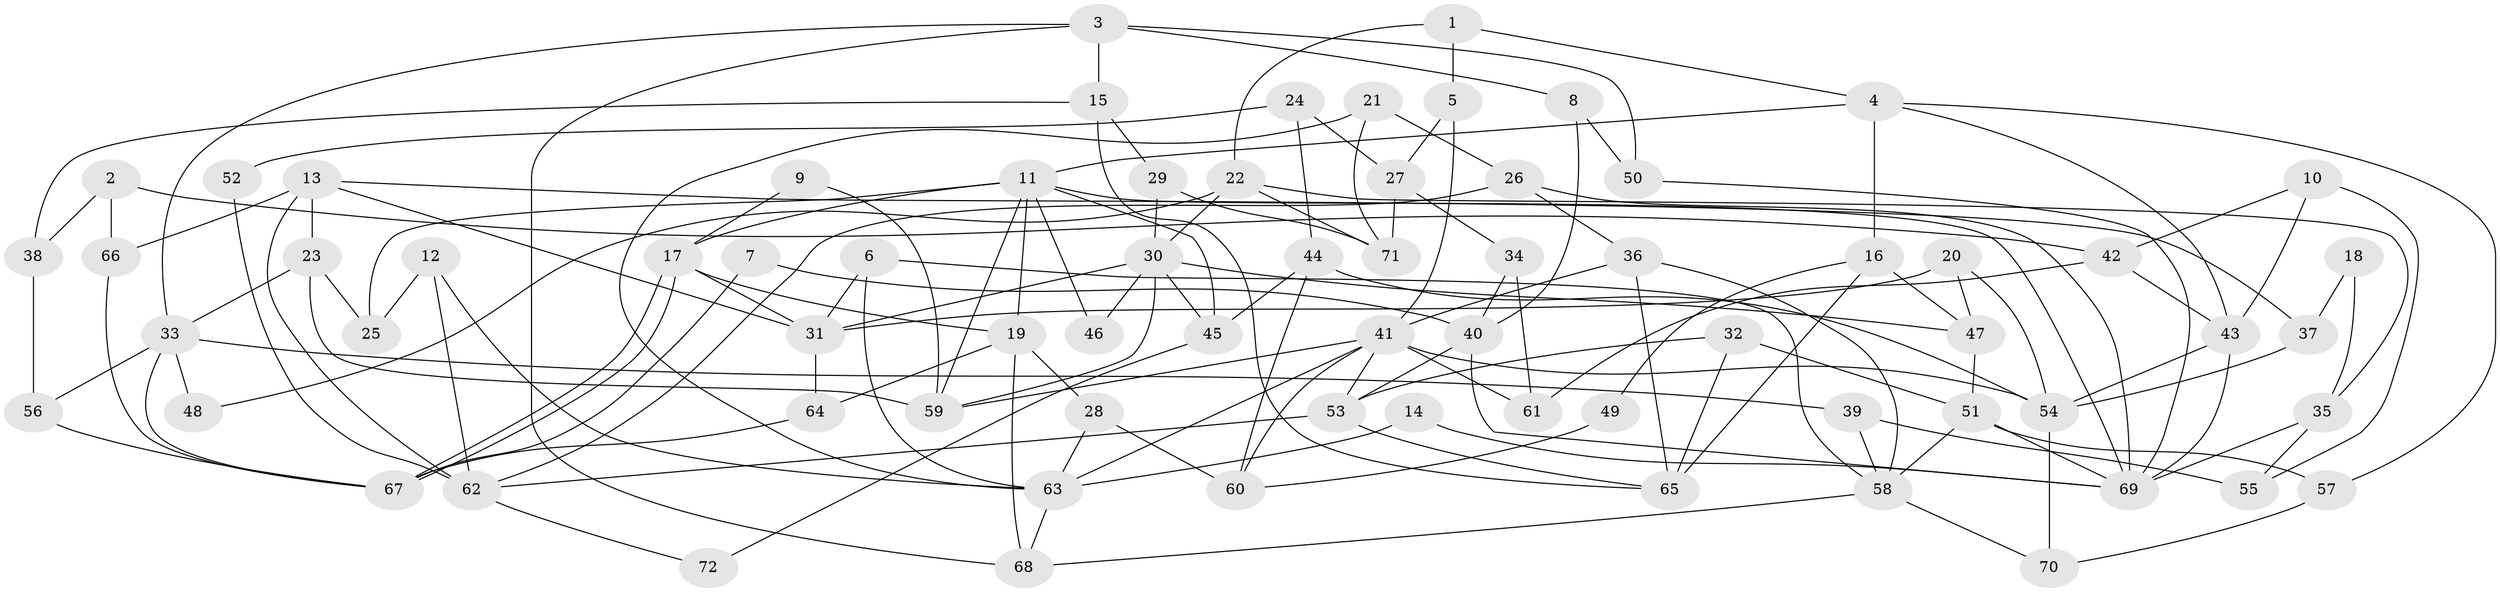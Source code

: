 // coarse degree distribution, {15: 0.07142857142857142, 5: 0.10714285714285714, 14: 0.03571428571428571, 7: 0.07142857142857142, 2: 0.14285714285714285, 4: 0.10714285714285714, 9: 0.03571428571428571, 3: 0.21428571428571427, 12: 0.03571428571428571, 6: 0.14285714285714285, 8: 0.03571428571428571}
// Generated by graph-tools (version 1.1) at 2025/18/03/04/25 18:18:32]
// undirected, 72 vertices, 144 edges
graph export_dot {
graph [start="1"]
  node [color=gray90,style=filled];
  1;
  2;
  3;
  4;
  5;
  6;
  7;
  8;
  9;
  10;
  11;
  12;
  13;
  14;
  15;
  16;
  17;
  18;
  19;
  20;
  21;
  22;
  23;
  24;
  25;
  26;
  27;
  28;
  29;
  30;
  31;
  32;
  33;
  34;
  35;
  36;
  37;
  38;
  39;
  40;
  41;
  42;
  43;
  44;
  45;
  46;
  47;
  48;
  49;
  50;
  51;
  52;
  53;
  54;
  55;
  56;
  57;
  58;
  59;
  60;
  61;
  62;
  63;
  64;
  65;
  66;
  67;
  68;
  69;
  70;
  71;
  72;
  1 -- 4;
  1 -- 22;
  1 -- 5;
  2 -- 66;
  2 -- 42;
  2 -- 38;
  3 -- 8;
  3 -- 15;
  3 -- 33;
  3 -- 50;
  3 -- 68;
  4 -- 16;
  4 -- 11;
  4 -- 43;
  4 -- 57;
  5 -- 41;
  5 -- 27;
  6 -- 58;
  6 -- 31;
  6 -- 63;
  7 -- 67;
  7 -- 40;
  8 -- 50;
  8 -- 40;
  9 -- 59;
  9 -- 17;
  10 -- 43;
  10 -- 55;
  10 -- 42;
  11 -- 17;
  11 -- 45;
  11 -- 19;
  11 -- 25;
  11 -- 46;
  11 -- 59;
  11 -- 69;
  12 -- 25;
  12 -- 62;
  12 -- 63;
  13 -- 62;
  13 -- 23;
  13 -- 31;
  13 -- 37;
  13 -- 66;
  14 -- 63;
  14 -- 69;
  15 -- 65;
  15 -- 38;
  15 -- 29;
  16 -- 65;
  16 -- 47;
  16 -- 49;
  17 -- 67;
  17 -- 67;
  17 -- 19;
  17 -- 31;
  18 -- 35;
  18 -- 37;
  19 -- 68;
  19 -- 28;
  19 -- 64;
  20 -- 54;
  20 -- 31;
  20 -- 47;
  21 -- 26;
  21 -- 63;
  21 -- 71;
  22 -- 30;
  22 -- 71;
  22 -- 35;
  22 -- 48;
  23 -- 33;
  23 -- 59;
  23 -- 25;
  24 -- 44;
  24 -- 27;
  24 -- 52;
  26 -- 69;
  26 -- 36;
  26 -- 62;
  27 -- 71;
  27 -- 34;
  28 -- 63;
  28 -- 60;
  29 -- 30;
  29 -- 71;
  30 -- 31;
  30 -- 59;
  30 -- 45;
  30 -- 46;
  30 -- 47;
  31 -- 64;
  32 -- 51;
  32 -- 53;
  32 -- 65;
  33 -- 67;
  33 -- 39;
  33 -- 48;
  33 -- 56;
  34 -- 61;
  34 -- 40;
  35 -- 69;
  35 -- 55;
  36 -- 58;
  36 -- 65;
  36 -- 41;
  37 -- 54;
  38 -- 56;
  39 -- 58;
  39 -- 55;
  40 -- 69;
  40 -- 53;
  41 -- 63;
  41 -- 53;
  41 -- 54;
  41 -- 59;
  41 -- 60;
  41 -- 61;
  42 -- 43;
  42 -- 61;
  43 -- 69;
  43 -- 54;
  44 -- 54;
  44 -- 60;
  44 -- 45;
  45 -- 72;
  47 -- 51;
  49 -- 60;
  50 -- 69;
  51 -- 58;
  51 -- 57;
  51 -- 69;
  52 -- 62;
  53 -- 62;
  53 -- 65;
  54 -- 70;
  56 -- 67;
  57 -- 70;
  58 -- 70;
  58 -- 68;
  62 -- 72;
  63 -- 68;
  64 -- 67;
  66 -- 67;
}

